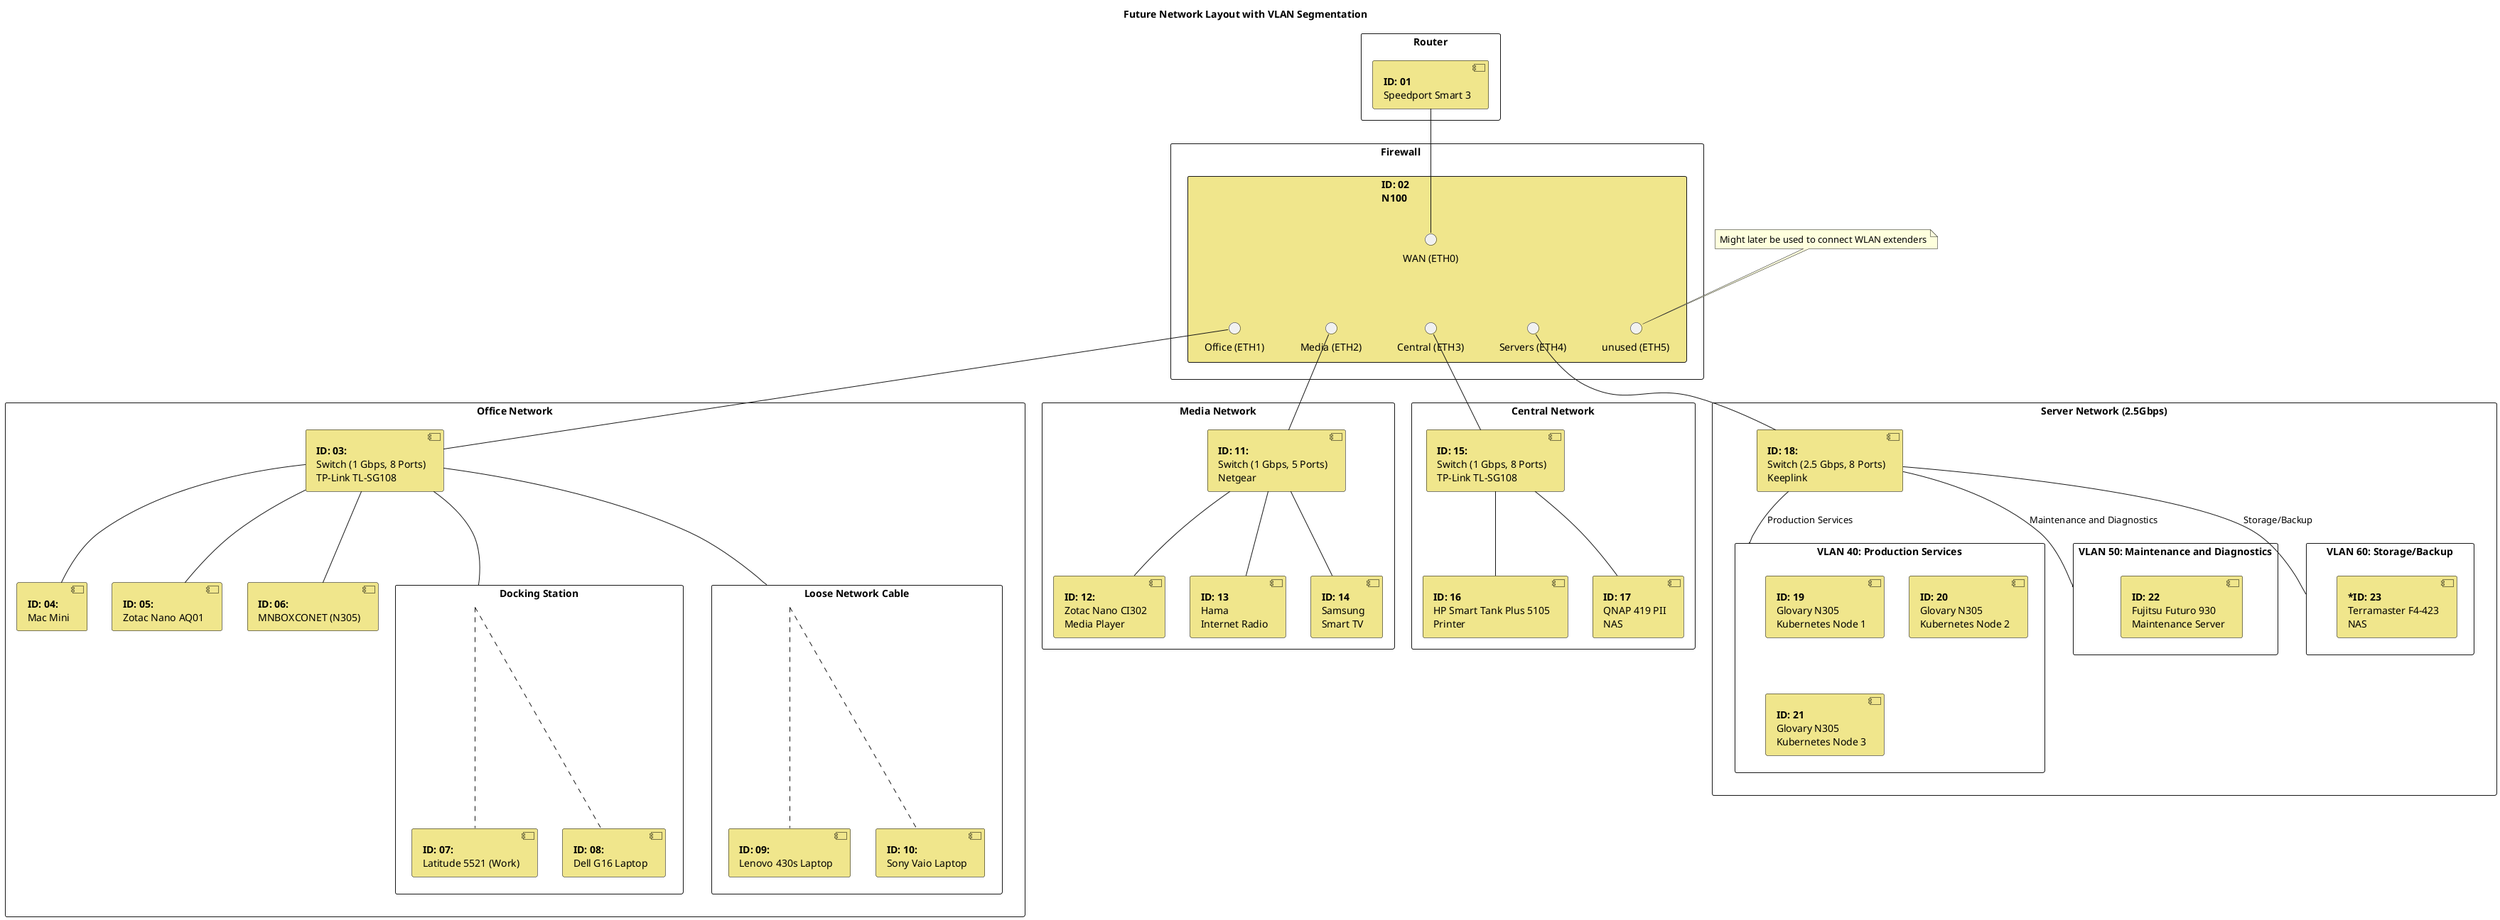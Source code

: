 @startuml
title Future Network Layout with VLAN Segmentation

skinparam component {
    BackgroundColor Khaki
    BorderColor Black
    FontColor Black
}


rectangle "Router" as Router {
    [**ID: 01**\nSpeedport Smart 3] as Router_Device
}


rectangle "Firewall                            " as FW_Domain {
	rectangle "**ID: 02                                **\nN100                                 " as FW #Khaki {
    		circle "WAN (ETH0)" as FW_ETH_WAN
    		circle "Office (ETH1)" as FW_ETH_Office
    		circle "Media (ETH2)" as FW_ETH_Media
    		circle "Central (ETH3)" as FW_ETH_Central
    		circle "Servers (ETH4)" as FW_ETH_Servers
    		circle "unused (ETH5)" as FW_ETH_free
	}
}

rectangle "Office Network" as Office {
  	
    [**ID: 03:**\nSwitch (1 Gbps, 8 Ports)\nTP-Link TL-SG108] as SWITCH_OFFICE 

    [**ID: 04:**\nMac Mini] as PC_Mac
    [**ID: 05:**\nZotac Nano AQ01] as PC_Zotac
    [**ID: 06:**\nMNBOXCONET (N305)] as PC_MNBOX

    rectangle "Docking Station" as Dock {
        [**ID: 07:**\nLatitude 5521 (Work)] as Dock_Latitude
        [**ID: 08:**\nDell G16 Laptop] as Dock_G16
    }

    rectangle "Loose Network Cable" as LooseCable {
        [**ID: 09:**\nLenovo 430s Laptop] as Cable_Lenovo
        [**ID: 10:**\nSony Vaio Laptop] as Cable_Sony
    }
}

rectangle "Media Network" as Media {
	
    [**ID: 11:**\nSwitch (1 Gbps, 5 Ports)\nNetgear] as SWITCH_MEDIA

    [**ID: 12:**\nZotac Nano CI302\nMedia Player] as Media_Zotac
    [**ID: 13**\nHama\nInternet Radio] as Media_Radio
    [**ID: 14**\nSamsung\nSmart TV] as Media_TV
}

rectangle "Central Network" as Central {
	
    [**ID: 15:**\nSwitch (1 Gbps, 8 Ports)\nTP-Link TL-SG108] as SWITCH_CENTRAL

    [**ID: 16**\nHP Smart Tank Plus 5105\nPrinter] as Central_Printer
    [**ID: 17**\nQNAP 419 PII\nNAS] as Central_NAS
}

rectangle "Server Network (2.5Gbps)" as ServerNet {

    [**ID: 18:**\nSwitch (2.5 Gbps, 8 Ports)\nKeeplink] as SWITCH_SERVERS

    rectangle "VLAN 40: Production Services" as VLAN40 {
        [**ID: 19**\nGlovary N305\nKubernetes Node 1] as Server1
        [**ID: 20**\nGlovary N305\nKubernetes Node 2] as Server2
        [**ID: 21**\nGlovary N305\nKubernetes Node 3] as Server3
    }
    rectangle "VLAN 50: Maintenance and Diagnostics" as VLAN50 {
        [**ID: 22**\nFujitsu Futuro 930\nMaintenance Server] as Maintenance_Server
    }
    rectangle "VLAN 60: Storage/Backup" as VLAN60 {
        [***ID: 23**\nTerramaster F4-423\nNAS] as NAS_Storage
    }
}



Router_Device -- FW_ETH_WAN

FW_ETH_WAN -[hidden]- FW_ETH_Office
FW_ETH_WAN -[hidden]- FW_ETH_Media
FW_ETH_WAN -[hidden]- FW_ETH_Central
FW_ETH_WAN -[hidden]- FW_ETH_Servers
FW_ETH_WAN -[hidden]- FW_ETH_free

FW_ETH_Office -- SWITCH_OFFICE
FW_ETH_Media -- SWITCH_MEDIA
FW_ETH_Central -- SWITCH_CENTRAL
FW_ETH_Servers -- SWITCH_SERVERS

SWITCH_OFFICE -- PC_Mac
SWITCH_OFFICE -- PC_Zotac
SWITCH_OFFICE -- PC_MNBOX
SWITCH_OFFICE -- Dock
SWITCH_OFFICE -- LooseCable

Dock -.- Dock_Latitude
Dock -.- Dock_G16

LooseCable -.- Cable_Lenovo
LooseCable -.- Cable_Sony

SWITCH_MEDIA -- Media_Zotac
SWITCH_MEDIA -- Media_Radio
SWITCH_MEDIA -- Media_TV

SWITCH_CENTRAL -- Central_Printer
SWITCH_CENTRAL -- Central_NAS

SWITCH_SERVERS -- VLAN40 : Production Services
SWITCH_SERVERS -- VLAN50 : Maintenance and Diagnostics
SWITCH_SERVERS -- VLAN60 : Storage/Backup

' note top of ServerNet : VLANs logically isolate server functions.
note top of FW_ETH_free : Might later be used to connect WLAN extenders


@enduml

